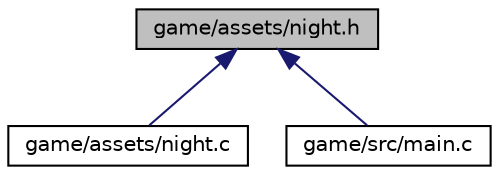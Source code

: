 digraph "game/assets/night.h"
{
 // LATEX_PDF_SIZE
  edge [fontname="Helvetica",fontsize="10",labelfontname="Helvetica",labelfontsize="10"];
  node [fontname="Helvetica",fontsize="10",shape=record];
  Node1 [label="game/assets/night.h",height=0.2,width=0.4,color="black", fillcolor="grey75", style="filled", fontcolor="black",tooltip=" "];
  Node1 -> Node2 [dir="back",color="midnightblue",fontsize="10",style="solid"];
  Node2 [label="game/assets/night.c",height=0.2,width=0.4,color="black", fillcolor="white", style="filled",URL="$night_8c.html",tooltip=" "];
  Node1 -> Node3 [dir="back",color="midnightblue",fontsize="10",style="solid"];
  Node3 [label="game/src/main.c",height=0.2,width=0.4,color="black", fillcolor="white", style="filled",URL="$main_8c.html",tooltip=" "];
}
